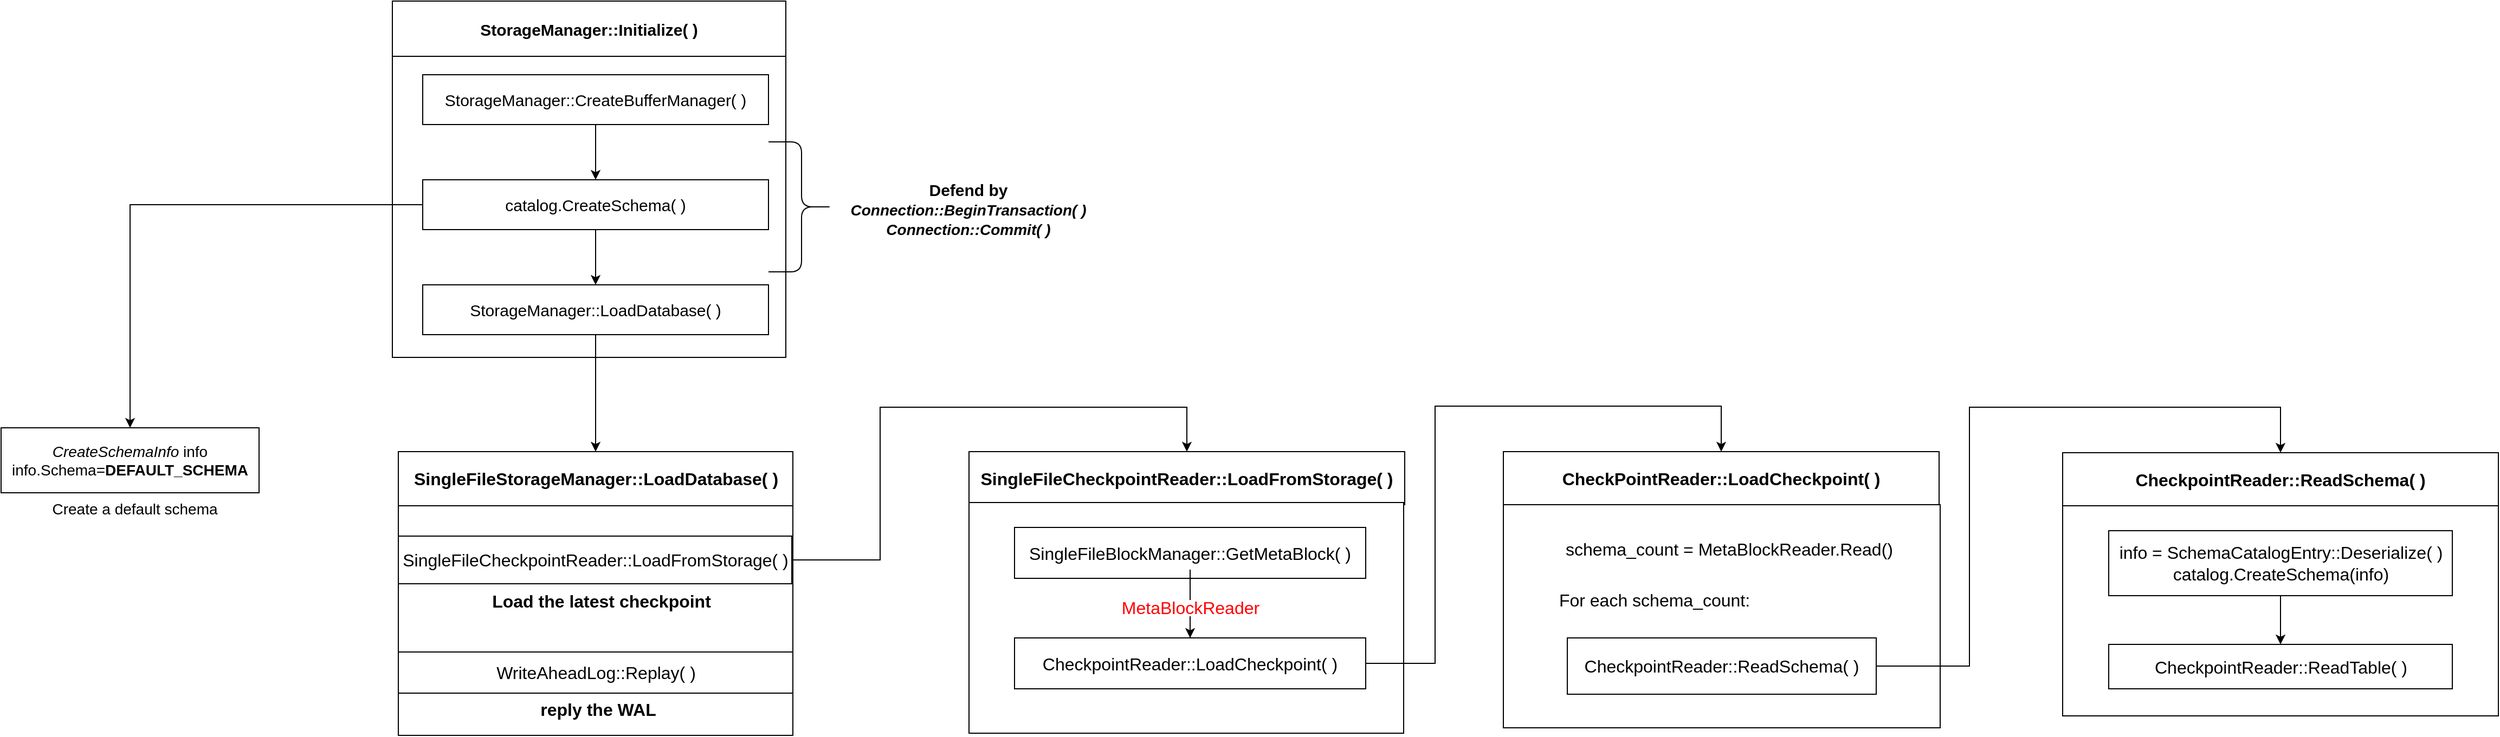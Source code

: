 <mxfile version="20.6.0" type="github">
  <diagram id="GQswBAs9rWUTwK8a14QV" name="第 1 页">
    <mxGraphModel dx="4318" dy="659" grid="0" gridSize="10" guides="1" tooltips="1" connect="1" arrows="1" fold="1" page="1" pageScale="1" pageWidth="3300" pageHeight="4681" math="0" shadow="0">
      <root>
        <mxCell id="0" />
        <mxCell id="1" parent="0" />
        <mxCell id="OjtDRb3r2wVRJjBGD-eC-1" value="&lt;font style=&quot;font-size: 15px;&quot;&gt;&lt;b&gt;StorageManager::Initialize( )&lt;/b&gt;&lt;/font&gt;" style="rounded=0;whiteSpace=wrap;html=1;" parent="1" vertex="1">
          <mxGeometry x="282" y="154" width="363" height="51" as="geometry" />
        </mxCell>
        <mxCell id="OjtDRb3r2wVRJjBGD-eC-2" value="" style="rounded=0;whiteSpace=wrap;html=1;fontSize=15;" parent="1" vertex="1">
          <mxGeometry x="282" y="205" width="363" height="278" as="geometry" />
        </mxCell>
        <mxCell id="OjtDRb3r2wVRJjBGD-eC-5" style="edgeStyle=orthogonalEdgeStyle;rounded=0;orthogonalLoop=1;jettySize=auto;html=1;entryX=0.5;entryY=0;entryDx=0;entryDy=0;fontSize=15;" parent="1" source="OjtDRb3r2wVRJjBGD-eC-3" target="OjtDRb3r2wVRJjBGD-eC-4" edge="1">
          <mxGeometry relative="1" as="geometry" />
        </mxCell>
        <mxCell id="OjtDRb3r2wVRJjBGD-eC-3" value="StorageManager::CreateBufferManager( )" style="rounded=0;whiteSpace=wrap;html=1;fontSize=15;" parent="1" vertex="1">
          <mxGeometry x="310" y="222" width="319" height="46" as="geometry" />
        </mxCell>
        <mxCell id="OjtDRb3r2wVRJjBGD-eC-7" style="edgeStyle=orthogonalEdgeStyle;rounded=0;orthogonalLoop=1;jettySize=auto;html=1;entryX=0.5;entryY=0;entryDx=0;entryDy=0;fontSize=15;" parent="1" source="OjtDRb3r2wVRJjBGD-eC-4" target="OjtDRb3r2wVRJjBGD-eC-6" edge="1">
          <mxGeometry relative="1" as="geometry" />
        </mxCell>
        <mxCell id="OjtDRb3r2wVRJjBGD-eC-10" style="edgeStyle=orthogonalEdgeStyle;rounded=0;orthogonalLoop=1;jettySize=auto;html=1;fontSize=14;" parent="1" source="OjtDRb3r2wVRJjBGD-eC-4" target="OjtDRb3r2wVRJjBGD-eC-11" edge="1">
          <mxGeometry relative="1" as="geometry">
            <mxPoint x="218" y="627" as="targetPoint" />
          </mxGeometry>
        </mxCell>
        <mxCell id="OjtDRb3r2wVRJjBGD-eC-4" value="catalog.CreateSchema( )" style="rounded=0;whiteSpace=wrap;html=1;fontSize=15;" parent="1" vertex="1">
          <mxGeometry x="310" y="319" width="319" height="46" as="geometry" />
        </mxCell>
        <mxCell id="VM_0vS1CVFmWydNHuRjW-6" style="edgeStyle=orthogonalEdgeStyle;rounded=0;orthogonalLoop=1;jettySize=auto;html=1;entryX=0.5;entryY=0;entryDx=0;entryDy=0;fontSize=16;" edge="1" parent="1" source="OjtDRb3r2wVRJjBGD-eC-6" target="VM_0vS1CVFmWydNHuRjW-2">
          <mxGeometry relative="1" as="geometry" />
        </mxCell>
        <mxCell id="OjtDRb3r2wVRJjBGD-eC-6" value="StorageManager::LoadDatabase( )" style="rounded=0;whiteSpace=wrap;html=1;fontSize=15;" parent="1" vertex="1">
          <mxGeometry x="310" y="416" width="319" height="46" as="geometry" />
        </mxCell>
        <mxCell id="OjtDRb3r2wVRJjBGD-eC-8" value="" style="shape=curlyBracket;whiteSpace=wrap;html=1;rounded=1;flipH=1;labelPosition=right;verticalLabelPosition=middle;align=left;verticalAlign=middle;fontSize=15;" parent="1" vertex="1">
          <mxGeometry x="629" y="284" width="61" height="120" as="geometry" />
        </mxCell>
        <mxCell id="OjtDRb3r2wVRJjBGD-eC-9" value="&lt;b&gt;Defend by &lt;i&gt;&lt;font style=&quot;font-size: 14px;&quot;&gt;Connection::BeginTransaction( ) Connection::Commit( )&lt;/font&gt;&lt;/i&gt;&lt;/b&gt;" style="text;html=1;strokeColor=none;fillColor=none;align=center;verticalAlign=middle;whiteSpace=wrap;rounded=0;fontSize=15;" parent="1" vertex="1">
          <mxGeometry x="696" y="331" width="235" height="30" as="geometry" />
        </mxCell>
        <mxCell id="OjtDRb3r2wVRJjBGD-eC-11" value="&lt;i&gt;CreateSchemaInfo&lt;/i&gt; info&lt;br&gt;info.Schema=&lt;b&gt;DEFAULT_SCHEMA&lt;/b&gt;" style="rounded=0;whiteSpace=wrap;html=1;fontSize=14;" parent="1" vertex="1">
          <mxGeometry x="-79" y="548" width="238" height="60" as="geometry" />
        </mxCell>
        <mxCell id="VM_0vS1CVFmWydNHuRjW-1" value="&lt;font style=&quot;font-size: 14px;&quot;&gt;Create a default schema&lt;/font&gt;" style="text;html=1;strokeColor=none;fillColor=none;align=center;verticalAlign=middle;whiteSpace=wrap;rounded=0;" vertex="1" parent="1">
          <mxGeometry x="-47" y="608" width="183" height="30" as="geometry" />
        </mxCell>
        <mxCell id="VM_0vS1CVFmWydNHuRjW-2" value="&lt;font style=&quot;font-size: 16px;&quot;&gt;&lt;b&gt;SingleFileStorageManager::LoadDatabase( )&lt;/b&gt;&lt;/font&gt;" style="rounded=0;whiteSpace=wrap;html=1;fontSize=14;" vertex="1" parent="1">
          <mxGeometry x="287.5" y="570" width="364" height="50" as="geometry" />
        </mxCell>
        <mxCell id="VM_0vS1CVFmWydNHuRjW-3" value="" style="rounded=0;whiteSpace=wrap;html=1;fontSize=16;" vertex="1" parent="1">
          <mxGeometry x="287.5" y="620" width="364" height="212" as="geometry" />
        </mxCell>
        <mxCell id="VM_0vS1CVFmWydNHuRjW-14" style="edgeStyle=orthogonalEdgeStyle;rounded=0;orthogonalLoop=1;jettySize=auto;html=1;entryX=0.5;entryY=0;entryDx=0;entryDy=0;fontSize=16;" edge="1" parent="1" source="VM_0vS1CVFmWydNHuRjW-4" target="VM_0vS1CVFmWydNHuRjW-9">
          <mxGeometry relative="1" as="geometry">
            <Array as="points">
              <mxPoint x="732" y="670" />
              <mxPoint x="732" y="529" />
              <mxPoint x="1015" y="529" />
            </Array>
          </mxGeometry>
        </mxCell>
        <mxCell id="VM_0vS1CVFmWydNHuRjW-4" value="SingleFileCheckpointReader::LoadFromStorage( )" style="rounded=0;whiteSpace=wrap;html=1;fontSize=16;" vertex="1" parent="1">
          <mxGeometry x="287.5" y="648" width="363" height="44" as="geometry" />
        </mxCell>
        <mxCell id="VM_0vS1CVFmWydNHuRjW-5" value="WriteAheadLog::Replay( )" style="rounded=0;whiteSpace=wrap;html=1;fontSize=16;" vertex="1" parent="1">
          <mxGeometry x="287.5" y="755" width="364" height="38" as="geometry" />
        </mxCell>
        <mxCell id="VM_0vS1CVFmWydNHuRjW-7" value="&lt;b&gt;Load the latest checkpoint&lt;/b&gt;" style="text;html=1;strokeColor=none;fillColor=none;align=center;verticalAlign=middle;whiteSpace=wrap;rounded=0;fontSize=16;" vertex="1" parent="1">
          <mxGeometry x="365" y="692.5" width="220" height="30" as="geometry" />
        </mxCell>
        <mxCell id="VM_0vS1CVFmWydNHuRjW-8" value="&lt;b&gt;reply the WAL&lt;/b&gt;" style="text;html=1;strokeColor=none;fillColor=none;align=center;verticalAlign=middle;whiteSpace=wrap;rounded=0;fontSize=16;" vertex="1" parent="1">
          <mxGeometry x="362" y="793" width="220" height="30" as="geometry" />
        </mxCell>
        <mxCell id="VM_0vS1CVFmWydNHuRjW-9" value="&lt;b&gt;SingleFileCheckpointReader::LoadFromStorage( )&lt;/b&gt;" style="rounded=0;whiteSpace=wrap;html=1;fontSize=16;" vertex="1" parent="1">
          <mxGeometry x="814" y="570" width="402" height="49" as="geometry" />
        </mxCell>
        <mxCell id="VM_0vS1CVFmWydNHuRjW-10" value="" style="rounded=0;whiteSpace=wrap;html=1;fontSize=16;" vertex="1" parent="1">
          <mxGeometry x="814" y="617" width="401" height="213" as="geometry" />
        </mxCell>
        <mxCell id="VM_0vS1CVFmWydNHuRjW-13" style="edgeStyle=orthogonalEdgeStyle;rounded=0;orthogonalLoop=1;jettySize=auto;html=1;entryX=0.5;entryY=0;entryDx=0;entryDy=0;fontSize=16;startArrow=none;" edge="1" parent="1" source="VM_0vS1CVFmWydNHuRjW-15" target="VM_0vS1CVFmWydNHuRjW-12">
          <mxGeometry relative="1" as="geometry" />
        </mxCell>
        <mxCell id="VM_0vS1CVFmWydNHuRjW-11" value="SingleFileBlockManager::GetMetaBlock( )" style="rounded=0;whiteSpace=wrap;html=1;fontSize=16;" vertex="1" parent="1">
          <mxGeometry x="856" y="640" width="324" height="47" as="geometry" />
        </mxCell>
        <mxCell id="VM_0vS1CVFmWydNHuRjW-23" style="edgeStyle=orthogonalEdgeStyle;rounded=0;orthogonalLoop=1;jettySize=auto;html=1;entryX=0.5;entryY=0;entryDx=0;entryDy=0;fontSize=16;fontColor=#000000;" edge="1" parent="1" source="VM_0vS1CVFmWydNHuRjW-12" target="VM_0vS1CVFmWydNHuRjW-17">
          <mxGeometry relative="1" as="geometry">
            <Array as="points">
              <mxPoint x="1244" y="766" />
              <mxPoint x="1244" y="528" />
              <mxPoint x="1508" y="528" />
            </Array>
          </mxGeometry>
        </mxCell>
        <mxCell id="VM_0vS1CVFmWydNHuRjW-12" value="CheckpointReader::LoadCheckpoint( )" style="rounded=0;whiteSpace=wrap;html=1;fontSize=16;" vertex="1" parent="1">
          <mxGeometry x="856" y="742" width="324" height="47" as="geometry" />
        </mxCell>
        <mxCell id="VM_0vS1CVFmWydNHuRjW-15" value="&lt;font color=&quot;#ff0000&quot;&gt;MetaBlockReader&lt;/font&gt;" style="text;html=1;strokeColor=none;fillColor=none;align=center;verticalAlign=middle;whiteSpace=wrap;rounded=0;fontSize=16;" vertex="1" parent="1">
          <mxGeometry x="936.5" y="699" width="163" height="30" as="geometry" />
        </mxCell>
        <mxCell id="VM_0vS1CVFmWydNHuRjW-16" value="" style="edgeStyle=orthogonalEdgeStyle;rounded=0;orthogonalLoop=1;jettySize=auto;html=1;entryX=0.5;entryY=0;entryDx=0;entryDy=0;fontSize=16;endArrow=none;" edge="1" parent="1" source="VM_0vS1CVFmWydNHuRjW-11" target="VM_0vS1CVFmWydNHuRjW-15">
          <mxGeometry relative="1" as="geometry">
            <mxPoint x="1018" y="687" as="sourcePoint" />
            <mxPoint x="1018" y="742" as="targetPoint" />
          </mxGeometry>
        </mxCell>
        <mxCell id="VM_0vS1CVFmWydNHuRjW-17" value="&lt;b&gt;CheckPointReader::LoadCheckpoint( )&lt;/b&gt;" style="rounded=0;whiteSpace=wrap;html=1;fontSize=16;" vertex="1" parent="1">
          <mxGeometry x="1307" y="570" width="402" height="49" as="geometry" />
        </mxCell>
        <mxCell id="VM_0vS1CVFmWydNHuRjW-18" value="" style="rounded=0;whiteSpace=wrap;html=1;fontSize=16;fontColor=#FF0000;" vertex="1" parent="1">
          <mxGeometry x="1307" y="619" width="403" height="206" as="geometry" />
        </mxCell>
        <mxCell id="VM_0vS1CVFmWydNHuRjW-20" value="&lt;font color=&quot;#000000&quot;&gt;schema_count = MetaBlockReader.Read()&lt;/font&gt;" style="text;html=1;strokeColor=none;fillColor=none;align=center;verticalAlign=middle;whiteSpace=wrap;rounded=0;fontSize=16;fontColor=#FF0000;" vertex="1" parent="1">
          <mxGeometry x="1348" y="645" width="335" height="30" as="geometry" />
        </mxCell>
        <mxCell id="VM_0vS1CVFmWydNHuRjW-21" value="For each schema_count:" style="text;html=1;strokeColor=none;fillColor=none;align=center;verticalAlign=middle;whiteSpace=wrap;rounded=0;fontSize=16;fontColor=#000000;" vertex="1" parent="1">
          <mxGeometry x="1325" y="692" width="243" height="30" as="geometry" />
        </mxCell>
        <mxCell id="VM_0vS1CVFmWydNHuRjW-25" style="edgeStyle=orthogonalEdgeStyle;rounded=0;orthogonalLoop=1;jettySize=auto;html=1;entryX=0.5;entryY=0;entryDx=0;entryDy=0;fontSize=16;fontColor=#000000;" edge="1" parent="1" source="VM_0vS1CVFmWydNHuRjW-22" target="VM_0vS1CVFmWydNHuRjW-24">
          <mxGeometry relative="1" as="geometry">
            <Array as="points">
              <mxPoint x="1737" y="768" />
              <mxPoint x="1737" y="529" />
              <mxPoint x="2024" y="529" />
            </Array>
          </mxGeometry>
        </mxCell>
        <mxCell id="VM_0vS1CVFmWydNHuRjW-22" value="CheckpointReader::ReadSchema( )" style="rounded=0;whiteSpace=wrap;html=1;fontSize=16;fontColor=#000000;" vertex="1" parent="1">
          <mxGeometry x="1366" y="742" width="285" height="52" as="geometry" />
        </mxCell>
        <mxCell id="VM_0vS1CVFmWydNHuRjW-24" value="&lt;b&gt;CheckpointReader::ReadSchema( )&lt;/b&gt;" style="rounded=0;whiteSpace=wrap;html=1;fontSize=16;" vertex="1" parent="1">
          <mxGeometry x="1823" y="571" width="402" height="49" as="geometry" />
        </mxCell>
        <mxCell id="VM_0vS1CVFmWydNHuRjW-26" value="" style="rounded=0;whiteSpace=wrap;html=1;fontSize=16;fontColor=#000000;" vertex="1" parent="1">
          <mxGeometry x="1823" y="620" width="402" height="194" as="geometry" />
        </mxCell>
        <mxCell id="VM_0vS1CVFmWydNHuRjW-30" style="edgeStyle=orthogonalEdgeStyle;rounded=0;orthogonalLoop=1;jettySize=auto;html=1;entryX=0.5;entryY=0;entryDx=0;entryDy=0;fontSize=16;fontColor=#000000;" edge="1" parent="1" source="VM_0vS1CVFmWydNHuRjW-28" target="VM_0vS1CVFmWydNHuRjW-29">
          <mxGeometry relative="1" as="geometry" />
        </mxCell>
        <mxCell id="VM_0vS1CVFmWydNHuRjW-28" value="info = SchemaCatalogEntry::Deserialize( )&lt;br&gt;catalog.CreateSchema(info)" style="rounded=0;whiteSpace=wrap;html=1;fontSize=16;fontColor=#000000;" vertex="1" parent="1">
          <mxGeometry x="1865.5" y="643" width="317" height="60" as="geometry" />
        </mxCell>
        <mxCell id="VM_0vS1CVFmWydNHuRjW-29" value="CheckpointReader::ReadTable( )" style="rounded=0;whiteSpace=wrap;html=1;fontSize=16;fontColor=#000000;" vertex="1" parent="1">
          <mxGeometry x="1865.5" y="748" width="317" height="41" as="geometry" />
        </mxCell>
      </root>
    </mxGraphModel>
  </diagram>
</mxfile>
